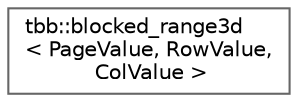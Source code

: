 digraph "类继承关系图"
{
 // LATEX_PDF_SIZE
  bgcolor="transparent";
  edge [fontname=Helvetica,fontsize=10,labelfontname=Helvetica,labelfontsize=10];
  node [fontname=Helvetica,fontsize=10,shape=box,height=0.2,width=0.4];
  rankdir="LR";
  Node0 [id="Node000000",label="tbb::blocked_range3d\l\< PageValue, RowValue,\l ColValue \>",height=0.2,width=0.4,color="grey40", fillcolor="white", style="filled",URL="$classtbb_1_1blocked__range3d.html",tooltip="A 3-dimensional range that models the Range concept."];
}
